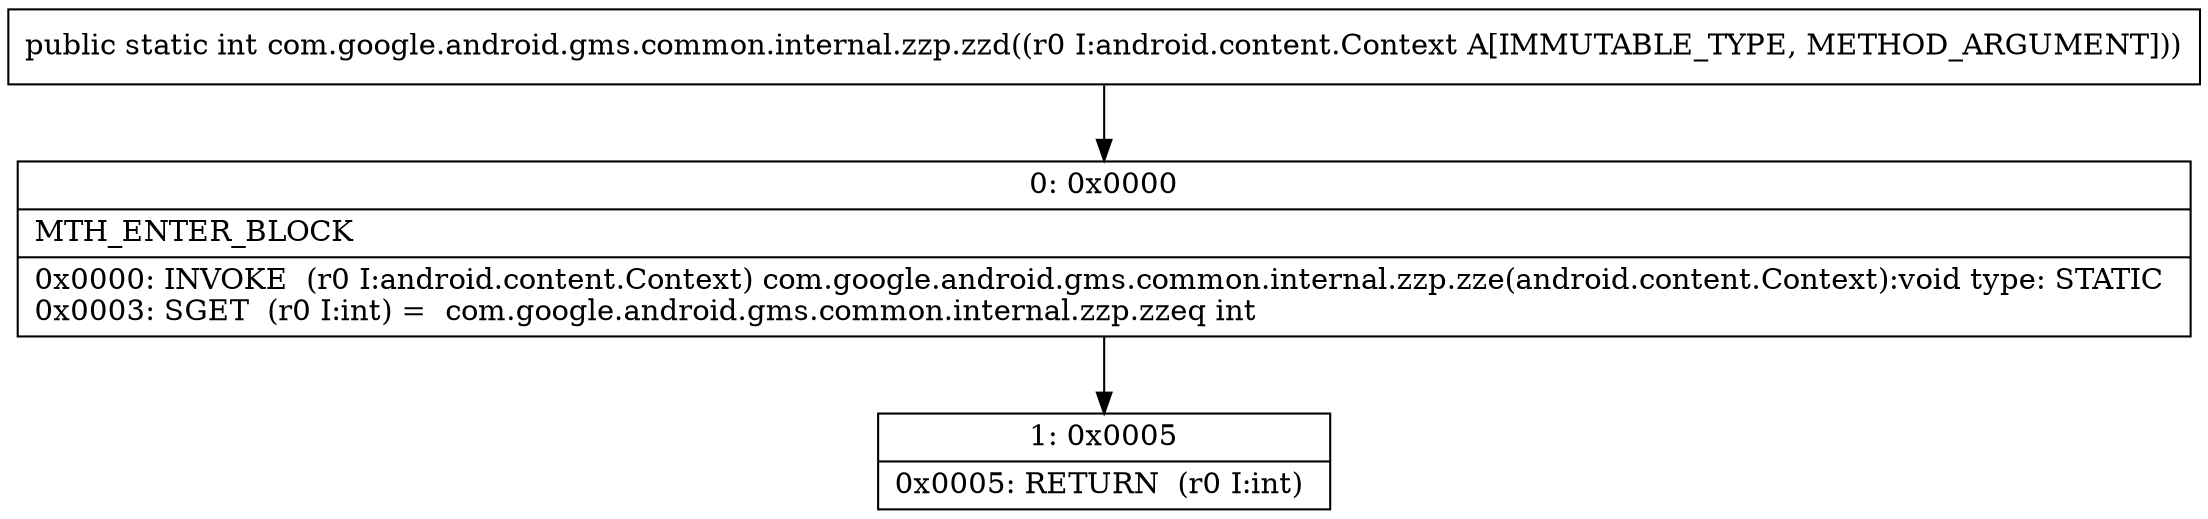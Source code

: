 digraph "CFG forcom.google.android.gms.common.internal.zzp.zzd(Landroid\/content\/Context;)I" {
Node_0 [shape=record,label="{0\:\ 0x0000|MTH_ENTER_BLOCK\l|0x0000: INVOKE  (r0 I:android.content.Context) com.google.android.gms.common.internal.zzp.zze(android.content.Context):void type: STATIC \l0x0003: SGET  (r0 I:int) =  com.google.android.gms.common.internal.zzp.zzeq int \l}"];
Node_1 [shape=record,label="{1\:\ 0x0005|0x0005: RETURN  (r0 I:int) \l}"];
MethodNode[shape=record,label="{public static int com.google.android.gms.common.internal.zzp.zzd((r0 I:android.content.Context A[IMMUTABLE_TYPE, METHOD_ARGUMENT])) }"];
MethodNode -> Node_0;
Node_0 -> Node_1;
}

